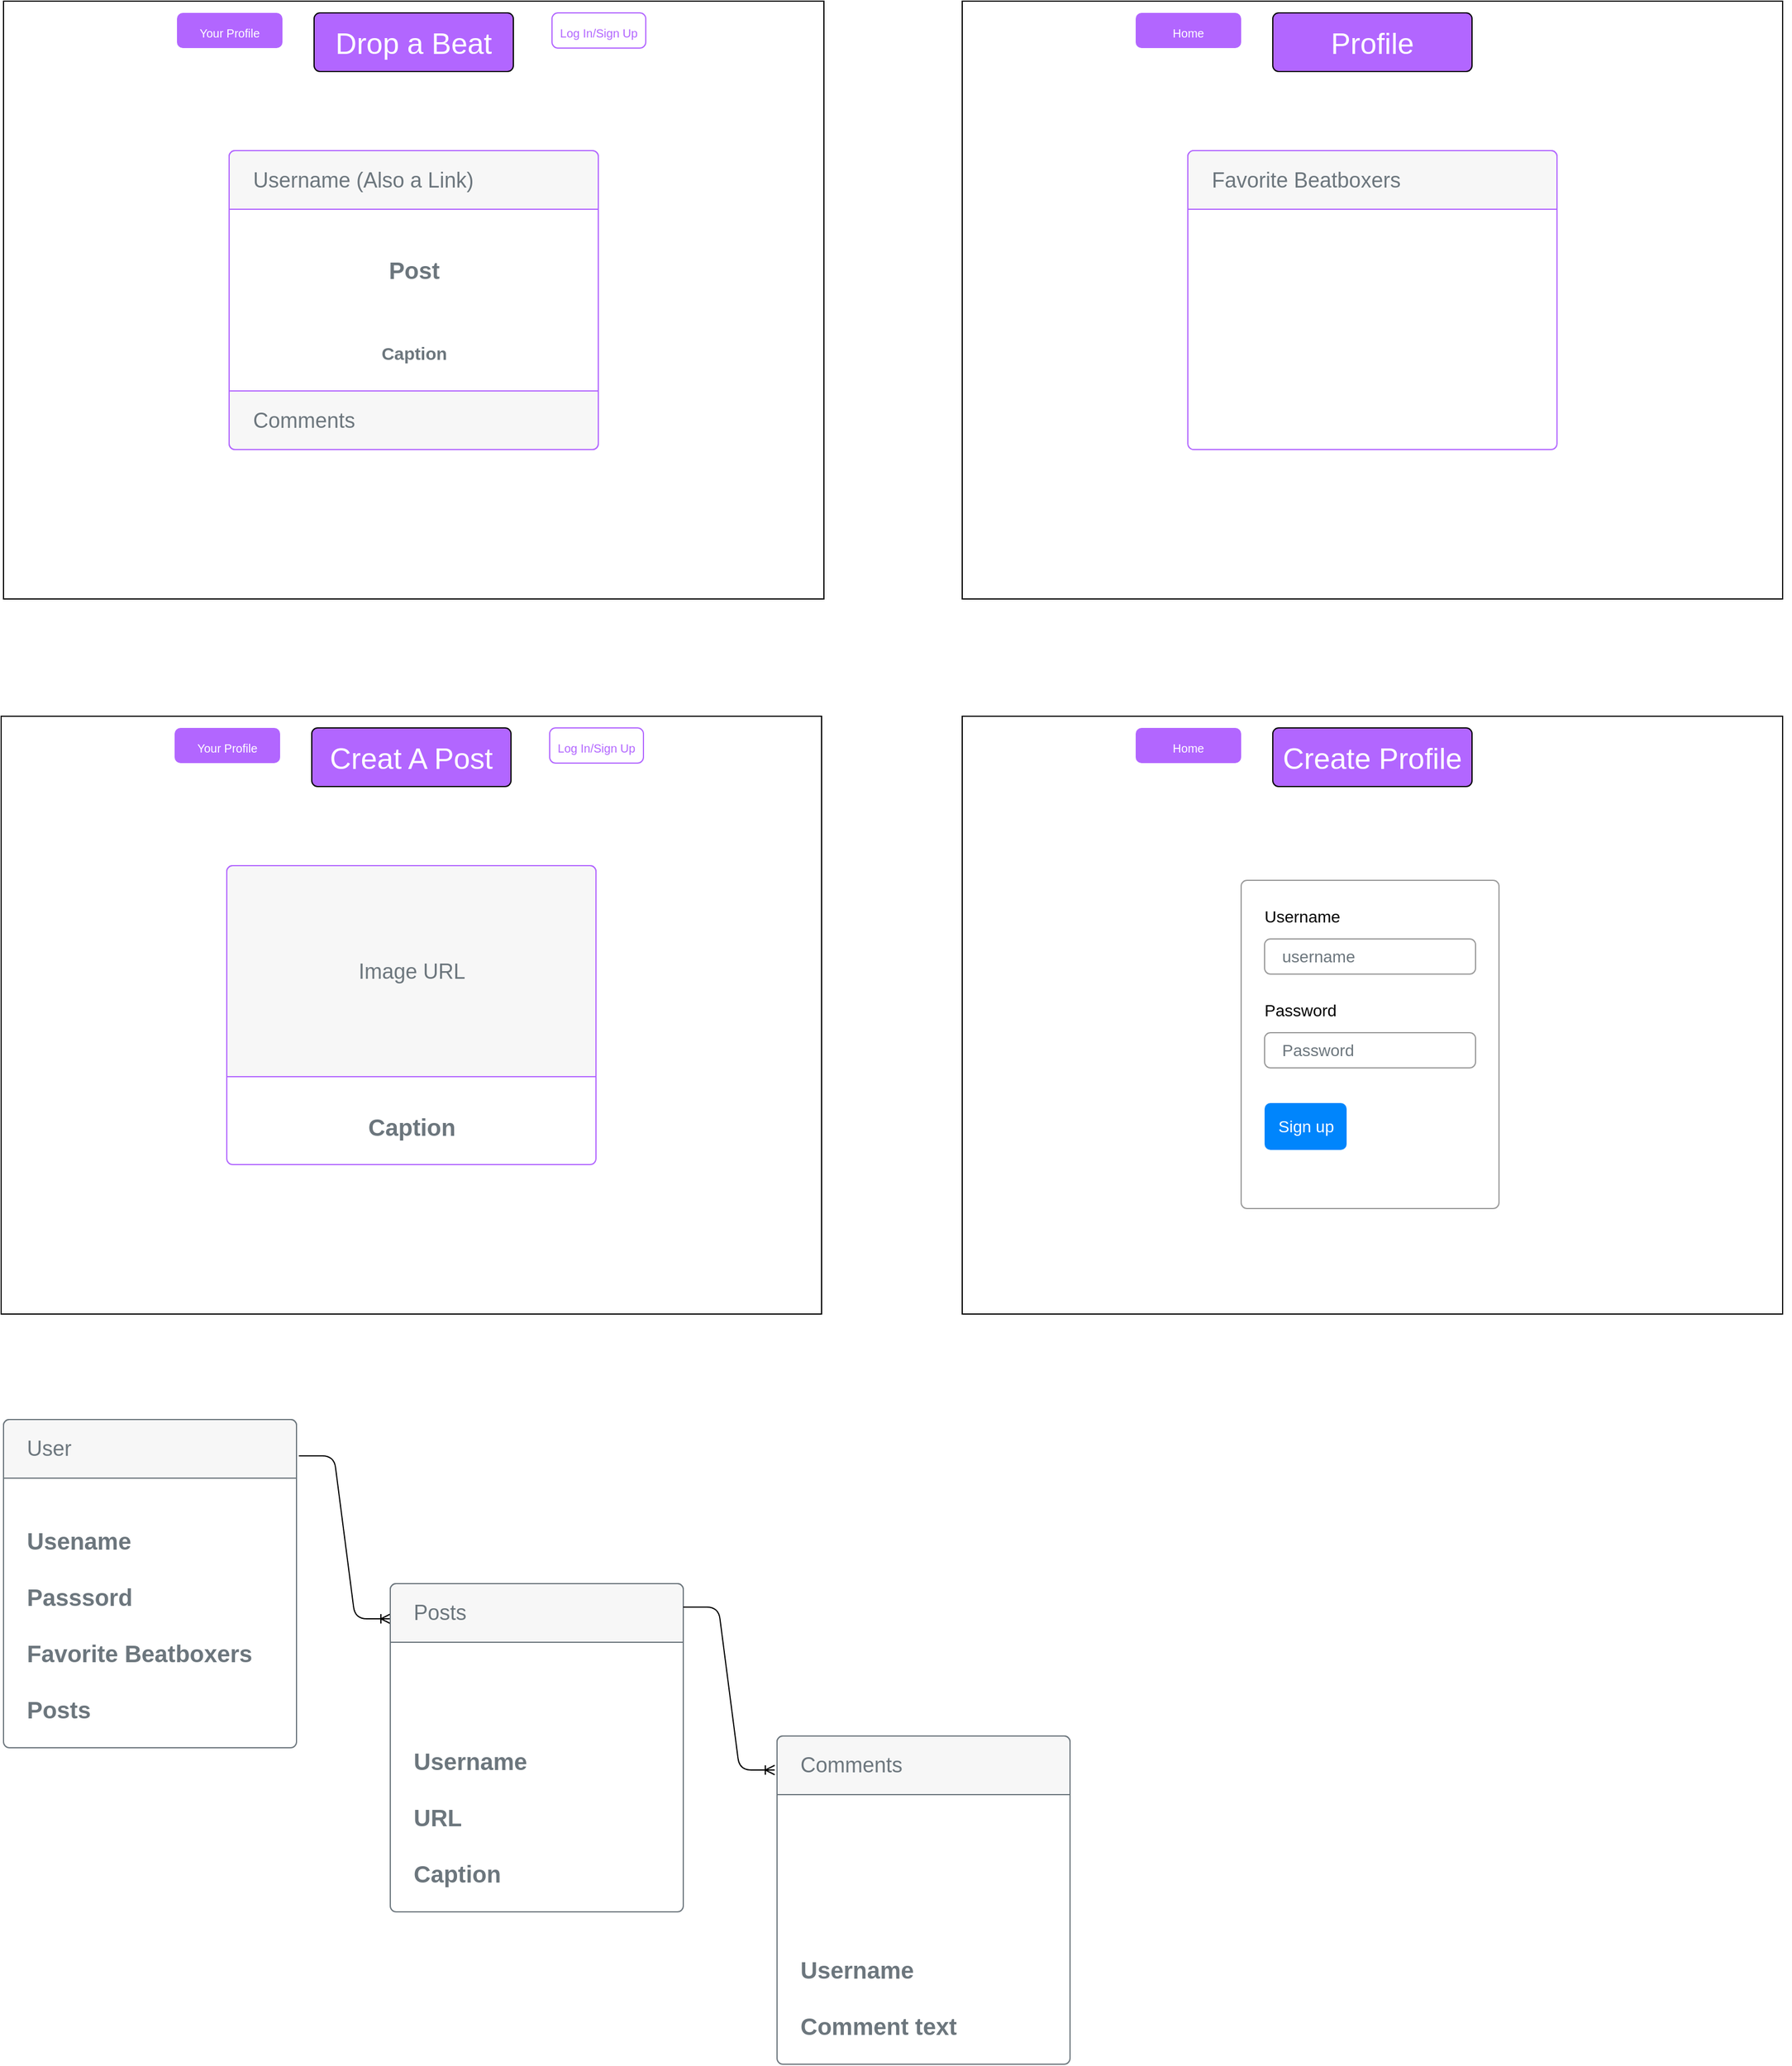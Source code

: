 <mxfile version="13.10.0" type="embed">
    <diagram id="IwIjYBU_u74t5SFnshND" name="Page-1">
        <mxGraphModel dx="583" dy="635" grid="1" gridSize="10" guides="1" tooltips="1" connect="1" arrows="1" fold="1" page="1" pageScale="1" pageWidth="10000" pageHeight="10000" math="0" shadow="0">
            <root>
                <mxCell id="0"/>
                <mxCell id="1" parent="0"/>
                <mxCell id="17" value="" style="group" parent="1" vertex="1" connectable="0">
                    <mxGeometry x="72" y="40" width="706.66" height="530" as="geometry"/>
                </mxCell>
                <mxCell id="2" value="" style="rounded=0;whiteSpace=wrap;html=1;" parent="17" vertex="1">
                    <mxGeometry width="700" height="510" as="geometry"/>
                </mxCell>
                <mxCell id="15" value="" style="shape=image;verticalLabelPosition=bottom;labelBackgroundColor=#ffffff;verticalAlign=top;aspect=fixed;imageAspect=0;image=https://c0.wallpaperflare.com/preview/405/127/680/speaker-music-loud-sound.jpg;" parent="17" vertex="1">
                    <mxGeometry width="706.66" height="530" as="geometry"/>
                </mxCell>
                <mxCell id="5" value="&lt;font style=&quot;font-size: 10px&quot; color=&quot;#b266ff&quot;&gt;Log In/Sign Up&lt;/font&gt;" style="html=1;shadow=0;dashed=0;shape=mxgraph.bootstrap.rrect;rSize=5;strokeWidth=1;fillColor=none;whiteSpace=wrap;align=center;verticalAlign=middle;spacingLeft=0;fontStyle=0;fontSize=16;spacing=5;fontColor=#7F00FF;strokeColor=#B266FF;" parent="17" vertex="1">
                    <mxGeometry x="468" y="10" width="80" height="30" as="geometry"/>
                </mxCell>
                <mxCell id="8" value="&lt;font style=&quot;font-size: 10px&quot;&gt;Your Profile&lt;/font&gt;" style="html=1;shadow=0;dashed=0;shape=mxgraph.bootstrap.rrect;rSize=5;strokeColor=none;strokeWidth=1;fontColor=#FFFFFF;whiteSpace=wrap;align=center;verticalAlign=middle;spacingLeft=0;fontStyle=0;fontSize=16;spacing=5;fillColor=#B266FF;" parent="17" vertex="1">
                    <mxGeometry x="148" y="10" width="90" height="30" as="geometry"/>
                </mxCell>
                <mxCell id="10" value="&lt;font style=&quot;font-size: 25px&quot;&gt;Drop a Beat&lt;br&gt;&lt;/font&gt;" style="html=1;shadow=0;dashed=0;shape=mxgraph.bootstrap.rrect;rSize=5;strokeWidth=1;whiteSpace=wrap;align=center;verticalAlign=middle;spacingLeft=0;fontStyle=0;fontSize=16;spacing=5;fontColor=#FFFFFF;fillColor=#B266FF;" parent="17" vertex="1">
                    <mxGeometry x="265" y="10" width="170" height="50" as="geometry"/>
                </mxCell>
                <mxCell id="12" value="&lt;b style=&quot;color: rgb(108 , 118 , 125)&quot;&gt;&lt;span style=&quot;font-size: 20px&quot;&gt;Post&lt;/span&gt;&lt;/b&gt;&lt;br style=&quot;color: rgb(108 , 118 , 125)&quot;&gt;&lt;br style=&quot;color: rgb(108 , 118 , 125)&quot;&gt;&lt;br style=&quot;color: rgb(108 , 118 , 125)&quot;&gt;&lt;br style=&quot;color: rgb(108 , 118 , 125)&quot;&gt;&lt;div&gt;&lt;span style=&quot;color: rgb(108 , 118 , 125) ; font-size: 15px ; font-weight: bold&quot;&gt;Caption&lt;/span&gt;&lt;/div&gt;&lt;div&gt;&lt;br&gt;&lt;/div&gt;&lt;div&gt;&lt;span style=&quot;color: rgb(108 , 118 , 125) ; font-size: 15px ; font-weight: bold&quot;&gt;&lt;br&gt;&lt;/span&gt;&lt;/div&gt;&lt;div&gt;&lt;span style=&quot;color: rgb(108 , 118 , 125) ; font-size: 15px ; font-weight: bold&quot;&gt;&lt;br&gt;&lt;/span&gt;&lt;/div&gt;" style="html=1;shadow=0;dashed=0;shape=mxgraph.bootstrap.rrect;rSize=5;html=1;whiteSpace=wrap;fillColor=#ffffff;fontColor=#33A64C;verticalAlign=bottom;align=center;spacing=20;spacingBottom=0;fontSize=14;strokeColor=#B266FF;" parent="17" vertex="1">
                    <mxGeometry x="192.5" y="127.5" width="315" height="255" as="geometry"/>
                </mxCell>
                <mxCell id="13" value="Username (Also a Link)" style="html=1;shadow=0;dashed=0;shape=mxgraph.bootstrap.topButton;rSize=5;perimeter=none;whiteSpace=wrap;fillColor=#F7F7F7;fontColor=#6C767D;resizeWidth=1;fontSize=18;align=left;spacing=20;strokeColor=#B266FF;" parent="12" vertex="1">
                    <mxGeometry width="315" height="50" relative="1" as="geometry"/>
                </mxCell>
                <mxCell id="36" value="Comments" style="html=1;shadow=0;dashed=0;shape=mxgraph.bootstrap.topButton;rSize=5;perimeter=none;whiteSpace=wrap;fillColor=#F7F7F7;fontColor=#6C767D;resizeWidth=1;fontSize=18;align=left;spacing=20;strokeColor=#B266FF;direction=west;" parent="12" vertex="1">
                    <mxGeometry y="205" width="315" height="50" as="geometry"/>
                </mxCell>
                <mxCell id="18" value="" style="group" parent="1" vertex="1" connectable="0">
                    <mxGeometry x="890" y="40" width="706.66" height="530" as="geometry"/>
                </mxCell>
                <mxCell id="19" value="" style="rounded=0;whiteSpace=wrap;html=1;" parent="18" vertex="1">
                    <mxGeometry width="700" height="510" as="geometry"/>
                </mxCell>
                <mxCell id="20" value="" style="shape=image;verticalLabelPosition=bottom;labelBackgroundColor=#ffffff;verticalAlign=top;aspect=fixed;imageAspect=0;image=https://c0.wallpaperflare.com/preview/405/127/680/speaker-music-loud-sound.jpg;" parent="18" vertex="1">
                    <mxGeometry width="706.66" height="530" as="geometry"/>
                </mxCell>
                <mxCell id="22" value="&lt;font style=&quot;font-size: 10px&quot;&gt;Home&lt;/font&gt;" style="html=1;shadow=0;dashed=0;shape=mxgraph.bootstrap.rrect;rSize=5;strokeColor=none;strokeWidth=1;fontColor=#FFFFFF;whiteSpace=wrap;align=center;verticalAlign=middle;spacingLeft=0;fontStyle=0;fontSize=16;spacing=5;fillColor=#B266FF;" parent="18" vertex="1">
                    <mxGeometry x="148" y="10" width="90" height="30" as="geometry"/>
                </mxCell>
                <mxCell id="23" value="&lt;font style=&quot;font-size: 25px&quot;&gt;Profile&lt;/font&gt;" style="html=1;shadow=0;dashed=0;shape=mxgraph.bootstrap.rrect;rSize=5;strokeWidth=1;whiteSpace=wrap;align=center;verticalAlign=middle;spacingLeft=0;fontStyle=0;fontSize=16;spacing=5;fontColor=#FFFFFF;fillColor=#B266FF;" parent="18" vertex="1">
                    <mxGeometry x="265" y="10" width="170" height="50" as="geometry"/>
                </mxCell>
                <mxCell id="24" value="" style="html=1;shadow=0;dashed=0;shape=mxgraph.bootstrap.rrect;rSize=5;html=1;whiteSpace=wrap;fillColor=#ffffff;fontColor=#33A64C;verticalAlign=bottom;align=center;spacing=20;spacingBottom=0;fontSize=14;strokeColor=#B266FF;" parent="18" vertex="1">
                    <mxGeometry x="192.5" y="127.5" width="315" height="255" as="geometry"/>
                </mxCell>
                <mxCell id="25" value="Favorite Beatboxers" style="html=1;shadow=0;dashed=0;shape=mxgraph.bootstrap.topButton;rSize=5;perimeter=none;whiteSpace=wrap;fillColor=#F7F7F7;fontColor=#6C767D;resizeWidth=1;fontSize=18;align=left;spacing=20;strokeColor=#B266FF;" parent="24" vertex="1">
                    <mxGeometry width="315" height="50" relative="1" as="geometry"/>
                </mxCell>
                <mxCell id="26" value="" style="group" parent="1" vertex="1" connectable="0">
                    <mxGeometry x="70" y="650" width="706.66" height="530" as="geometry"/>
                </mxCell>
                <mxCell id="27" value="" style="rounded=0;whiteSpace=wrap;html=1;" parent="26" vertex="1">
                    <mxGeometry width="700" height="510" as="geometry"/>
                </mxCell>
                <mxCell id="28" value="" style="shape=image;verticalLabelPosition=bottom;labelBackgroundColor=#ffffff;verticalAlign=top;aspect=fixed;imageAspect=0;image=https://c0.wallpaperflare.com/preview/405/127/680/speaker-music-loud-sound.jpg;" parent="26" vertex="1">
                    <mxGeometry width="706.66" height="530" as="geometry"/>
                </mxCell>
                <mxCell id="29" value="&lt;font style=&quot;font-size: 10px&quot; color=&quot;#b266ff&quot;&gt;Log In/Sign Up&lt;/font&gt;" style="html=1;shadow=0;dashed=0;shape=mxgraph.bootstrap.rrect;rSize=5;strokeWidth=1;fillColor=none;whiteSpace=wrap;align=center;verticalAlign=middle;spacingLeft=0;fontStyle=0;fontSize=16;spacing=5;fontColor=#7F00FF;strokeColor=#B266FF;" parent="26" vertex="1">
                    <mxGeometry x="468" y="10" width="80" height="30" as="geometry"/>
                </mxCell>
                <mxCell id="30" value="&lt;font style=&quot;font-size: 10px&quot;&gt;Your Profile&lt;/font&gt;" style="html=1;shadow=0;dashed=0;shape=mxgraph.bootstrap.rrect;rSize=5;strokeColor=none;strokeWidth=1;fontColor=#FFFFFF;whiteSpace=wrap;align=center;verticalAlign=middle;spacingLeft=0;fontStyle=0;fontSize=16;spacing=5;fillColor=#B266FF;" parent="26" vertex="1">
                    <mxGeometry x="148" y="10" width="90" height="30" as="geometry"/>
                </mxCell>
                <mxCell id="31" value="&lt;font style=&quot;font-size: 25px&quot;&gt;Creat A Post&lt;br&gt;&lt;/font&gt;" style="html=1;shadow=0;dashed=0;shape=mxgraph.bootstrap.rrect;rSize=5;strokeWidth=1;whiteSpace=wrap;align=center;verticalAlign=middle;spacingLeft=0;fontStyle=0;fontSize=16;spacing=5;fontColor=#FFFFFF;fillColor=#B266FF;" parent="26" vertex="1">
                    <mxGeometry x="265" y="10" width="170" height="50" as="geometry"/>
                </mxCell>
                <mxCell id="32" value="&lt;font color=&quot;#6c767d&quot;&gt;&lt;span style=&quot;font-size: 20px&quot;&gt;&lt;b&gt;Caption&lt;/b&gt;&lt;/span&gt;&lt;/font&gt;" style="html=1;shadow=0;dashed=0;shape=mxgraph.bootstrap.rrect;rSize=5;html=1;whiteSpace=wrap;fillColor=#ffffff;fontColor=#33A64C;verticalAlign=bottom;align=center;spacing=20;spacingBottom=0;fontSize=14;strokeColor=#B266FF;" parent="26" vertex="1">
                    <mxGeometry x="192.5" y="127.5" width="315" height="255" as="geometry"/>
                </mxCell>
                <mxCell id="33" value="Image URL" style="html=1;shadow=0;dashed=0;shape=mxgraph.bootstrap.topButton;rSize=5;perimeter=none;whiteSpace=wrap;fillColor=#F7F7F7;fontColor=#6C767D;resizeWidth=1;fontSize=18;align=center;spacing=20;strokeColor=#B266FF;" parent="32" vertex="1">
                    <mxGeometry width="315" height="180" relative="1" as="geometry"/>
                </mxCell>
                <mxCell id="34" value="&lt;span style=&quot;font-size: 20px&quot;&gt;&lt;b&gt;Usename&lt;br&gt;&lt;br&gt;Passsord&lt;br&gt;&lt;br&gt;Favorite Beatboxers&lt;br&gt;&lt;br&gt;Posts&lt;br&gt;&lt;/b&gt;&lt;/span&gt;" style="html=1;shadow=0;dashed=0;shape=mxgraph.bootstrap.rrect;rSize=5;strokeColor=#6C767D;html=1;whiteSpace=wrap;fillColor=#ffffff;fontColor=#6C767D;verticalAlign=bottom;align=left;spacing=20;spacingBottom=0;fontSize=14;" parent="1" vertex="1">
                    <mxGeometry x="72" y="1250" width="250" height="280" as="geometry"/>
                </mxCell>
                <mxCell id="35" value="User" style="html=1;shadow=0;dashed=0;shape=mxgraph.bootstrap.topButton;rSize=5;perimeter=none;whiteSpace=wrap;fillColor=#F7F7F7;strokeColor=#6C767D;fontColor=#6C767D;resizeWidth=1;fontSize=18;align=left;spacing=20;" parent="34" vertex="1">
                    <mxGeometry width="250" height="50" relative="1" as="geometry"/>
                </mxCell>
                <mxCell id="37" value="" style="edgeStyle=entityRelationEdgeStyle;fontSize=12;html=1;endArrow=ERoneToMany;" parent="1" edge="1">
                    <mxGeometry width="100" height="100" relative="1" as="geometry">
                        <mxPoint x="324" y="1281" as="sourcePoint"/>
                        <mxPoint x="402" y="1420" as="targetPoint"/>
                    </mxGeometry>
                </mxCell>
                <mxCell id="38" value="&lt;span style=&quot;font-size: 20px&quot;&gt;&lt;b&gt;Username&lt;br&gt;&lt;br&gt;URL&lt;br&gt;&lt;br&gt;Caption&lt;br&gt;&lt;/b&gt;&lt;/span&gt;" style="html=1;shadow=0;dashed=0;shape=mxgraph.bootstrap.rrect;rSize=5;strokeColor=#6C767D;html=1;whiteSpace=wrap;fillColor=#ffffff;fontColor=#6C767D;verticalAlign=bottom;align=left;spacing=20;spacingBottom=0;fontSize=14;" parent="1" vertex="1">
                    <mxGeometry x="402" y="1390" width="250" height="280" as="geometry"/>
                </mxCell>
                <mxCell id="39" value="Posts" style="html=1;shadow=0;dashed=0;shape=mxgraph.bootstrap.topButton;rSize=5;perimeter=none;whiteSpace=wrap;fillColor=#F7F7F7;strokeColor=#6C767D;fontColor=#6C767D;resizeWidth=1;fontSize=18;align=left;spacing=20;" parent="38" vertex="1">
                    <mxGeometry width="250" height="50" relative="1" as="geometry"/>
                </mxCell>
                <mxCell id="41" value="&lt;span style=&quot;font-size: 20px&quot;&gt;&lt;b&gt;Username&lt;br&gt;&lt;br&gt;Comment text&lt;br&gt;&lt;/b&gt;&lt;/span&gt;" style="html=1;shadow=0;dashed=0;shape=mxgraph.bootstrap.rrect;rSize=5;strokeColor=#6C767D;html=1;whiteSpace=wrap;fillColor=#ffffff;fontColor=#6C767D;verticalAlign=bottom;align=left;spacing=20;spacingBottom=0;fontSize=14;" parent="1" vertex="1">
                    <mxGeometry x="732" y="1520" width="250" height="280" as="geometry"/>
                </mxCell>
                <mxCell id="42" value="Comments" style="html=1;shadow=0;dashed=0;shape=mxgraph.bootstrap.topButton;rSize=5;perimeter=none;whiteSpace=wrap;fillColor=#F7F7F7;strokeColor=#6C767D;fontColor=#6C767D;resizeWidth=1;fontSize=18;align=left;spacing=20;" parent="41" vertex="1">
                    <mxGeometry width="250" height="50" relative="1" as="geometry"/>
                </mxCell>
                <mxCell id="43" value="" style="edgeStyle=entityRelationEdgeStyle;fontSize=12;html=1;endArrow=ERoneToMany;" parent="1" edge="1">
                    <mxGeometry width="100" height="100" relative="1" as="geometry">
                        <mxPoint x="652" y="1410" as="sourcePoint"/>
                        <mxPoint x="730" y="1549" as="targetPoint"/>
                    </mxGeometry>
                </mxCell>
                <mxCell id="44" value="" style="group" parent="1" vertex="1" connectable="0">
                    <mxGeometry x="890" y="650" width="706.66" height="530" as="geometry"/>
                </mxCell>
                <mxCell id="45" value="" style="rounded=0;whiteSpace=wrap;html=1;" parent="44" vertex="1">
                    <mxGeometry width="700" height="510" as="geometry"/>
                </mxCell>
                <mxCell id="46" value="" style="shape=image;verticalLabelPosition=bottom;labelBackgroundColor=#ffffff;verticalAlign=top;aspect=fixed;imageAspect=0;image=https://c0.wallpaperflare.com/preview/405/127/680/speaker-music-loud-sound.jpg;" parent="44" vertex="1">
                    <mxGeometry width="706.66" height="530" as="geometry"/>
                </mxCell>
                <mxCell id="47" value="&lt;font style=&quot;font-size: 10px&quot;&gt;Home&lt;/font&gt;" style="html=1;shadow=0;dashed=0;shape=mxgraph.bootstrap.rrect;rSize=5;strokeColor=none;strokeWidth=1;fontColor=#FFFFFF;whiteSpace=wrap;align=center;verticalAlign=middle;spacingLeft=0;fontStyle=0;fontSize=16;spacing=5;fillColor=#B266FF;" parent="44" vertex="1">
                    <mxGeometry x="148" y="10" width="90" height="30" as="geometry"/>
                </mxCell>
                <mxCell id="48" value="&lt;font style=&quot;font-size: 25px&quot;&gt;Create Profile&lt;/font&gt;" style="html=1;shadow=0;dashed=0;shape=mxgraph.bootstrap.rrect;rSize=5;strokeWidth=1;whiteSpace=wrap;align=center;verticalAlign=middle;spacingLeft=0;fontStyle=0;fontSize=16;spacing=5;fontColor=#FFFFFF;fillColor=#B266FF;" parent="44" vertex="1">
                    <mxGeometry x="265" y="10" width="170" height="50" as="geometry"/>
                </mxCell>
                <mxCell id="59" value="" style="html=1;shadow=0;dashed=0;shape=mxgraph.bootstrap.rrect;rSize=5;fillColor=#ffffff;strokeColor=#999999;fontColor=#FFFFFF;" parent="44" vertex="1">
                    <mxGeometry x="238" y="140" width="220" height="280" as="geometry"/>
                </mxCell>
                <mxCell id="60" value="Username" style="fillColor=none;strokeColor=none;align=left;spacing=20;fontSize=14;" parent="59" vertex="1">
                    <mxGeometry width="220" height="40" relative="1" as="geometry">
                        <mxPoint y="10" as="offset"/>
                    </mxGeometry>
                </mxCell>
                <mxCell id="61" value="username" style="html=1;shadow=0;dashed=0;shape=mxgraph.bootstrap.rrect;rSize=5;fillColor=none;strokeColor=#999999;align=left;spacing=15;fontSize=14;fontColor=#6C767D;" parent="59" vertex="1">
                    <mxGeometry width="180" height="30" relative="1" as="geometry">
                        <mxPoint x="20" y="50" as="offset"/>
                    </mxGeometry>
                </mxCell>
                <mxCell id="62" value="Password" style="fillColor=none;strokeColor=none;align=left;spacing=20;fontSize=14;" parent="59" vertex="1">
                    <mxGeometry width="220" height="40" relative="1" as="geometry">
                        <mxPoint y="90" as="offset"/>
                    </mxGeometry>
                </mxCell>
                <mxCell id="63" value="Password" style="html=1;shadow=0;dashed=0;shape=mxgraph.bootstrap.rrect;rSize=5;fillColor=none;strokeColor=#999999;align=left;spacing=15;fontSize=14;fontColor=#6C767D;" parent="59" vertex="1">
                    <mxGeometry width="180" height="30" relative="1" as="geometry">
                        <mxPoint x="20" y="130" as="offset"/>
                    </mxGeometry>
                </mxCell>
                <mxCell id="65" value="Sign up" style="html=1;shadow=0;dashed=0;shape=mxgraph.bootstrap.rrect;rSize=5;fillColor=#0085FC;strokeColor=none;align=center;fontSize=14;fontColor=#FFFFFF;" parent="59" vertex="1">
                    <mxGeometry width="70" height="40" relative="1" as="geometry">
                        <mxPoint x="20" y="190" as="offset"/>
                    </mxGeometry>
                </mxCell>
            </root>
        </mxGraphModel>
    </diagram>
</mxfile>